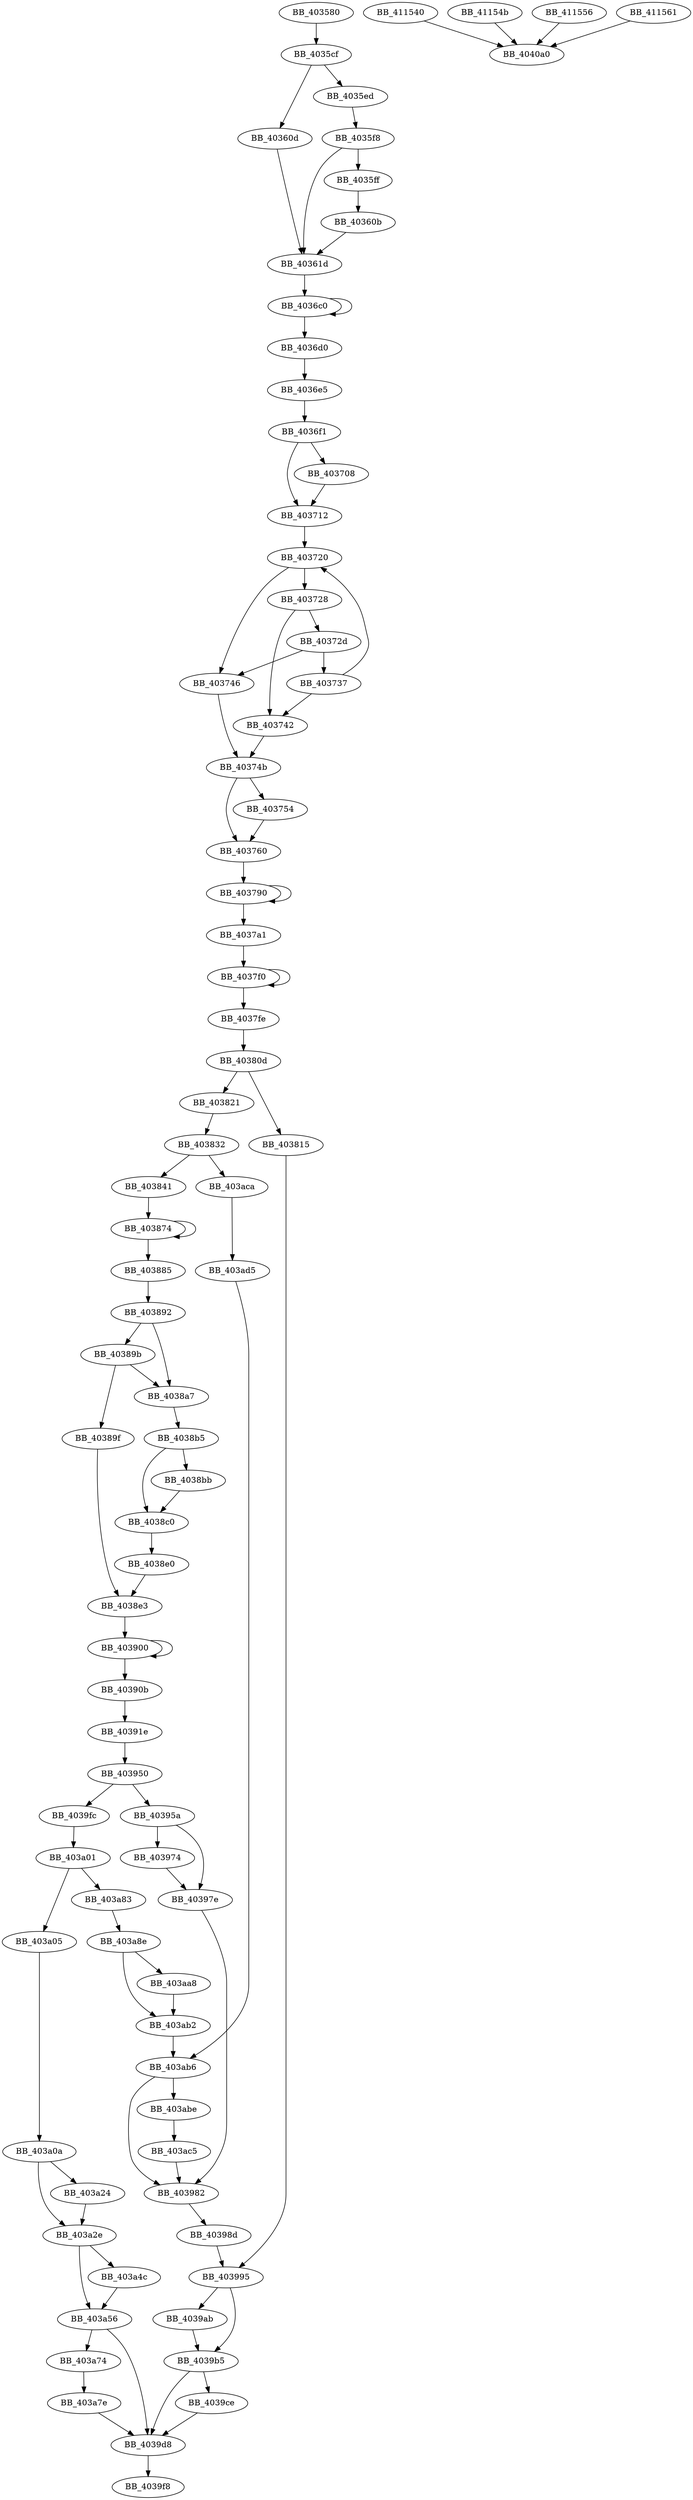 DiGraph sub_403580{
BB_403580->BB_4035cf
BB_4035cf->BB_4035ed
BB_4035cf->BB_40360d
BB_4035ed->BB_4035f8
BB_4035f8->BB_4035ff
BB_4035f8->BB_40361d
BB_4035ff->BB_40360b
BB_40360b->BB_40361d
BB_40360d->BB_40361d
BB_40361d->BB_4036c0
BB_4036c0->BB_4036c0
BB_4036c0->BB_4036d0
BB_4036d0->BB_4036e5
BB_4036e5->BB_4036f1
BB_4036f1->BB_403708
BB_4036f1->BB_403712
BB_403708->BB_403712
BB_403712->BB_403720
BB_403720->BB_403728
BB_403720->BB_403746
BB_403728->BB_40372d
BB_403728->BB_403742
BB_40372d->BB_403737
BB_40372d->BB_403746
BB_403737->BB_403720
BB_403737->BB_403742
BB_403742->BB_40374b
BB_403746->BB_40374b
BB_40374b->BB_403754
BB_40374b->BB_403760
BB_403754->BB_403760
BB_403760->BB_403790
BB_403790->BB_403790
BB_403790->BB_4037a1
BB_4037a1->BB_4037f0
BB_4037f0->BB_4037f0
BB_4037f0->BB_4037fe
BB_4037fe->BB_40380d
BB_40380d->BB_403815
BB_40380d->BB_403821
BB_403815->BB_403995
BB_403821->BB_403832
BB_403832->BB_403841
BB_403832->BB_403aca
BB_403841->BB_403874
BB_403874->BB_403874
BB_403874->BB_403885
BB_403885->BB_403892
BB_403892->BB_40389b
BB_403892->BB_4038a7
BB_40389b->BB_40389f
BB_40389b->BB_4038a7
BB_40389f->BB_4038e3
BB_4038a7->BB_4038b5
BB_4038b5->BB_4038bb
BB_4038b5->BB_4038c0
BB_4038bb->BB_4038c0
BB_4038c0->BB_4038e0
BB_4038e0->BB_4038e3
BB_4038e3->BB_403900
BB_403900->BB_403900
BB_403900->BB_40390b
BB_40390b->BB_40391e
BB_40391e->BB_403950
BB_403950->BB_40395a
BB_403950->BB_4039fc
BB_40395a->BB_403974
BB_40395a->BB_40397e
BB_403974->BB_40397e
BB_40397e->BB_403982
BB_403982->BB_40398d
BB_40398d->BB_403995
BB_403995->BB_4039ab
BB_403995->BB_4039b5
BB_4039ab->BB_4039b5
BB_4039b5->BB_4039ce
BB_4039b5->BB_4039d8
BB_4039ce->BB_4039d8
BB_4039d8->BB_4039f8
BB_4039fc->BB_403a01
BB_403a01->BB_403a05
BB_403a01->BB_403a83
BB_403a05->BB_403a0a
BB_403a0a->BB_403a24
BB_403a0a->BB_403a2e
BB_403a24->BB_403a2e
BB_403a2e->BB_403a4c
BB_403a2e->BB_403a56
BB_403a4c->BB_403a56
BB_403a56->BB_4039d8
BB_403a56->BB_403a74
BB_403a74->BB_403a7e
BB_403a7e->BB_4039d8
BB_403a83->BB_403a8e
BB_403a8e->BB_403aa8
BB_403a8e->BB_403ab2
BB_403aa8->BB_403ab2
BB_403ab2->BB_403ab6
BB_403ab6->BB_403982
BB_403ab6->BB_403abe
BB_403abe->BB_403ac5
BB_403ac5->BB_403982
BB_403aca->BB_403ad5
BB_403ad5->BB_403ab6
BB_411540->BB_4040a0
BB_41154b->BB_4040a0
BB_411556->BB_4040a0
BB_411561->BB_4040a0
}
